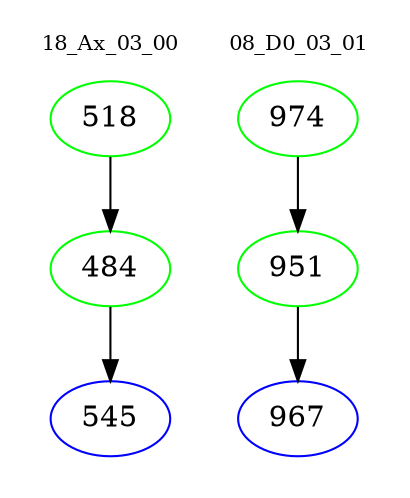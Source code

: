 digraph{
subgraph cluster_0 {
color = white
label = "18_Ax_03_00";
fontsize=10;
T0_518 [label="518", color="green"]
T0_518 -> T0_484 [color="black"]
T0_484 [label="484", color="green"]
T0_484 -> T0_545 [color="black"]
T0_545 [label="545", color="blue"]
}
subgraph cluster_1 {
color = white
label = "08_D0_03_01";
fontsize=10;
T1_974 [label="974", color="green"]
T1_974 -> T1_951 [color="black"]
T1_951 [label="951", color="green"]
T1_951 -> T1_967 [color="black"]
T1_967 [label="967", color="blue"]
}
}
